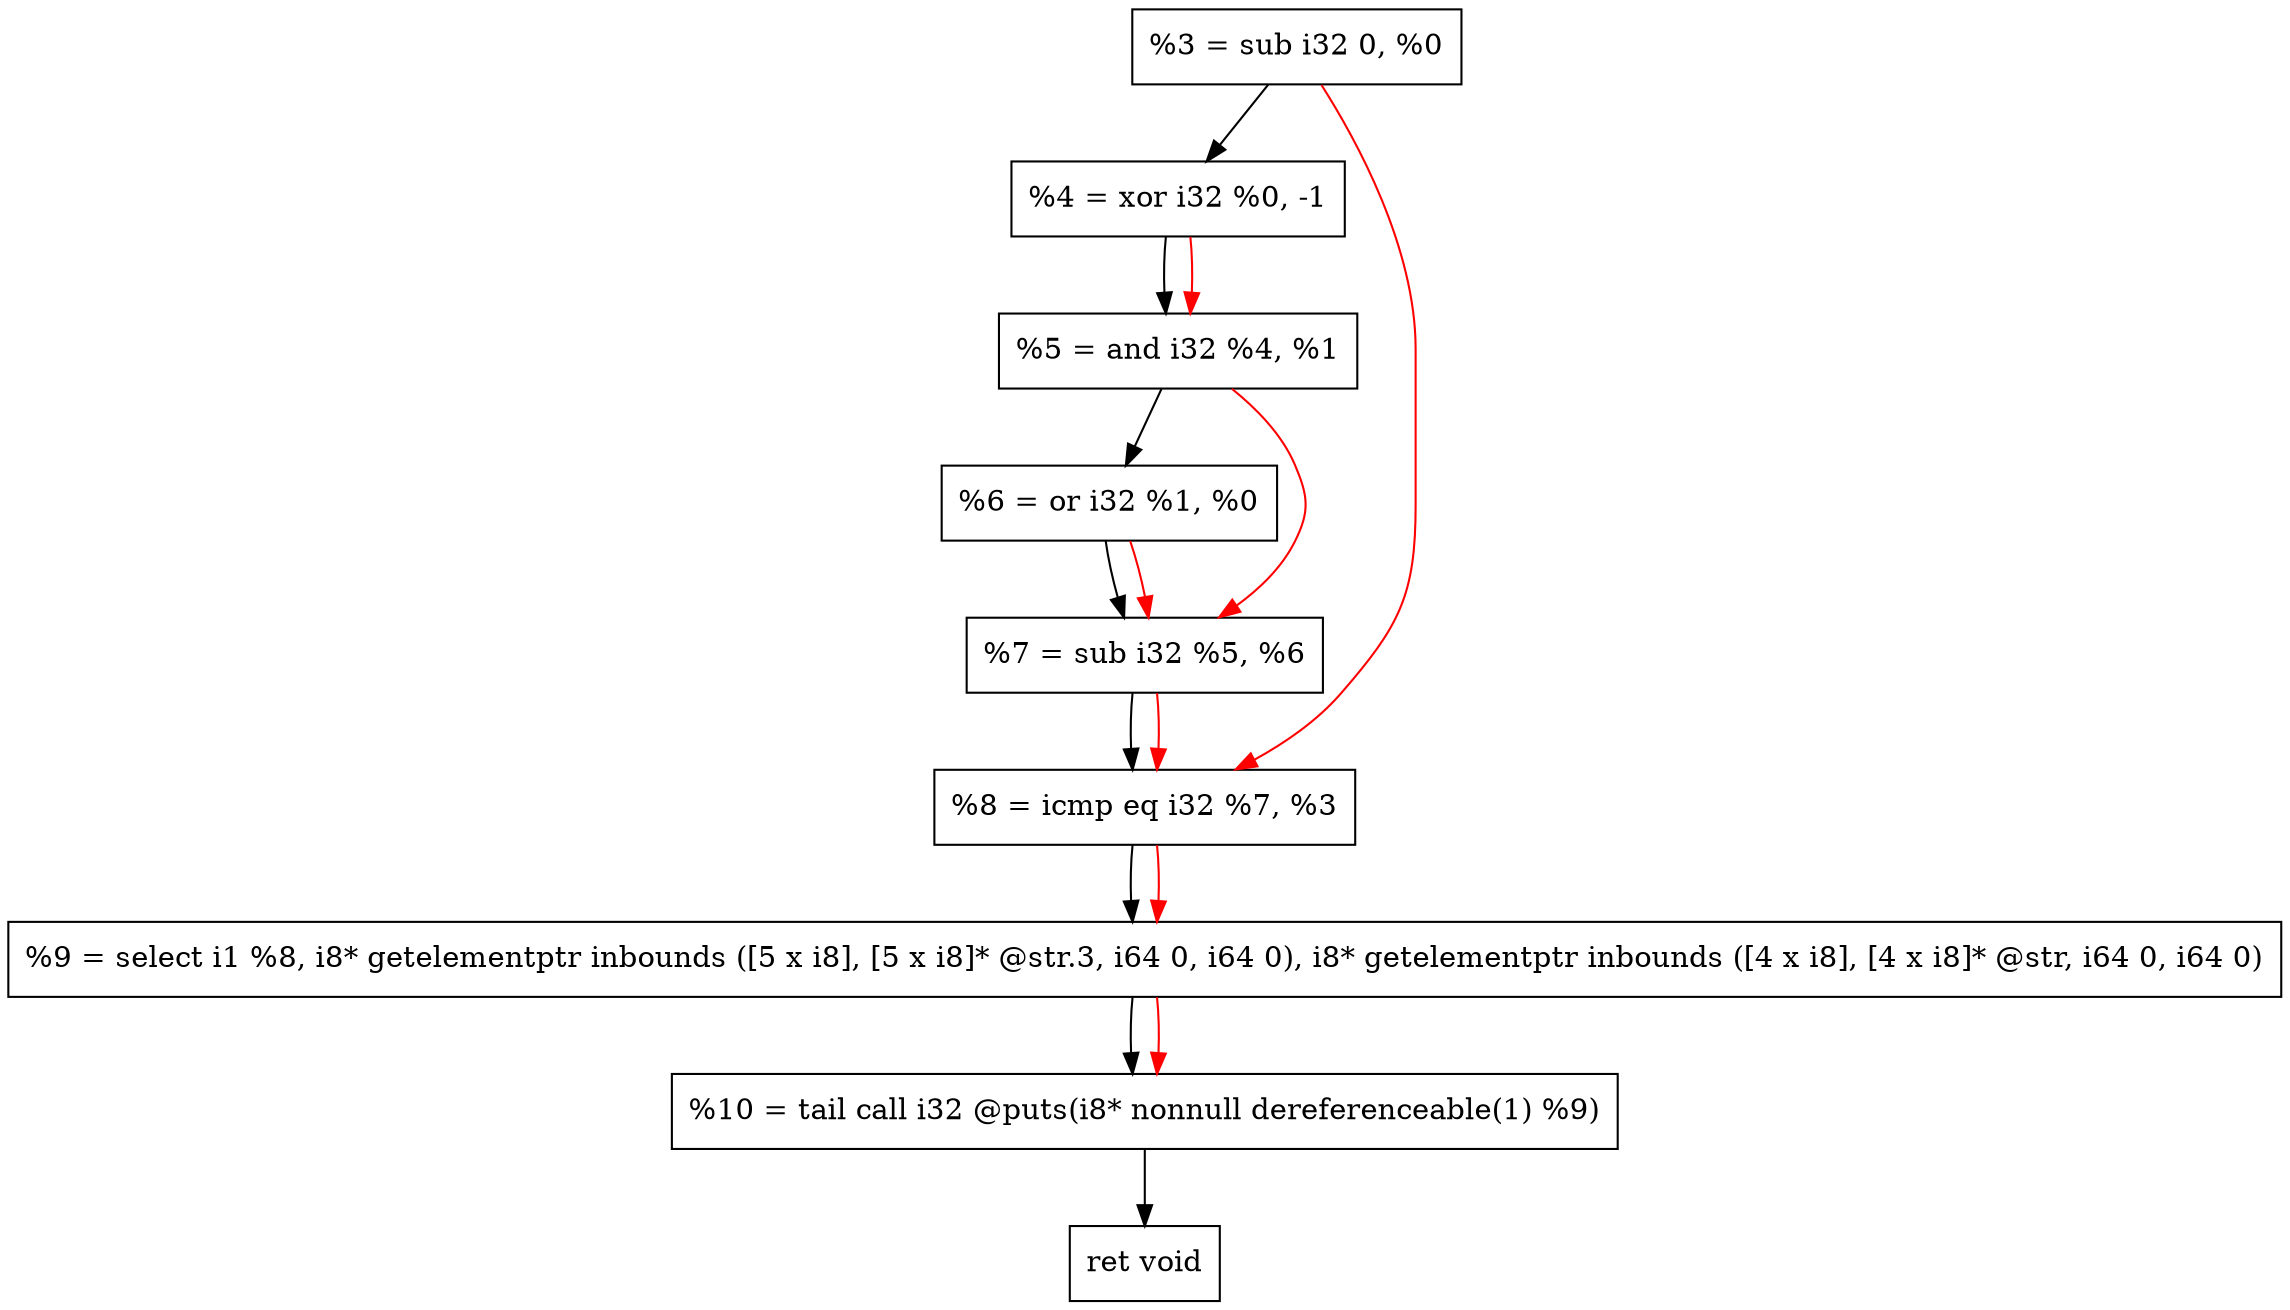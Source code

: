 digraph "DFG for'crackme' function" {
	Node0x19ee820[shape=record, label="  %3 = sub i32 0, %0"];
	Node0x19ee8c0[shape=record, label="  %4 = xor i32 %0, -1"];
	Node0x19ee980[shape=record, label="  %5 = and i32 %4, %1"];
	Node0x19ee9f0[shape=record, label="  %6 = or i32 %1, %0"];
	Node0x19eea60[shape=record, label="  %7 = sub i32 %5, %6"];
	Node0x19eead0[shape=record, label="  %8 = icmp eq i32 %7, %3"];
	Node0x198f388[shape=record, label="  %9 = select i1 %8, i8* getelementptr inbounds ([5 x i8], [5 x i8]* @str.3, i64 0, i64 0), i8* getelementptr inbounds ([4 x i8], [4 x i8]* @str, i64 0, i64 0)"];
	Node0x19eef40[shape=record, label="  %10 = tail call i32 @puts(i8* nonnull dereferenceable(1) %9)"];
	Node0x19eef90[shape=record, label="  ret void"];
	Node0x19ee820 -> Node0x19ee8c0;
	Node0x19ee8c0 -> Node0x19ee980;
	Node0x19ee980 -> Node0x19ee9f0;
	Node0x19ee9f0 -> Node0x19eea60;
	Node0x19eea60 -> Node0x19eead0;
	Node0x19eead0 -> Node0x198f388;
	Node0x198f388 -> Node0x19eef40;
	Node0x19eef40 -> Node0x19eef90;
edge [color=red]
	Node0x19ee8c0 -> Node0x19ee980;
	Node0x19ee980 -> Node0x19eea60;
	Node0x19ee9f0 -> Node0x19eea60;
	Node0x19eea60 -> Node0x19eead0;
	Node0x19ee820 -> Node0x19eead0;
	Node0x19eead0 -> Node0x198f388;
	Node0x198f388 -> Node0x19eef40;
}
